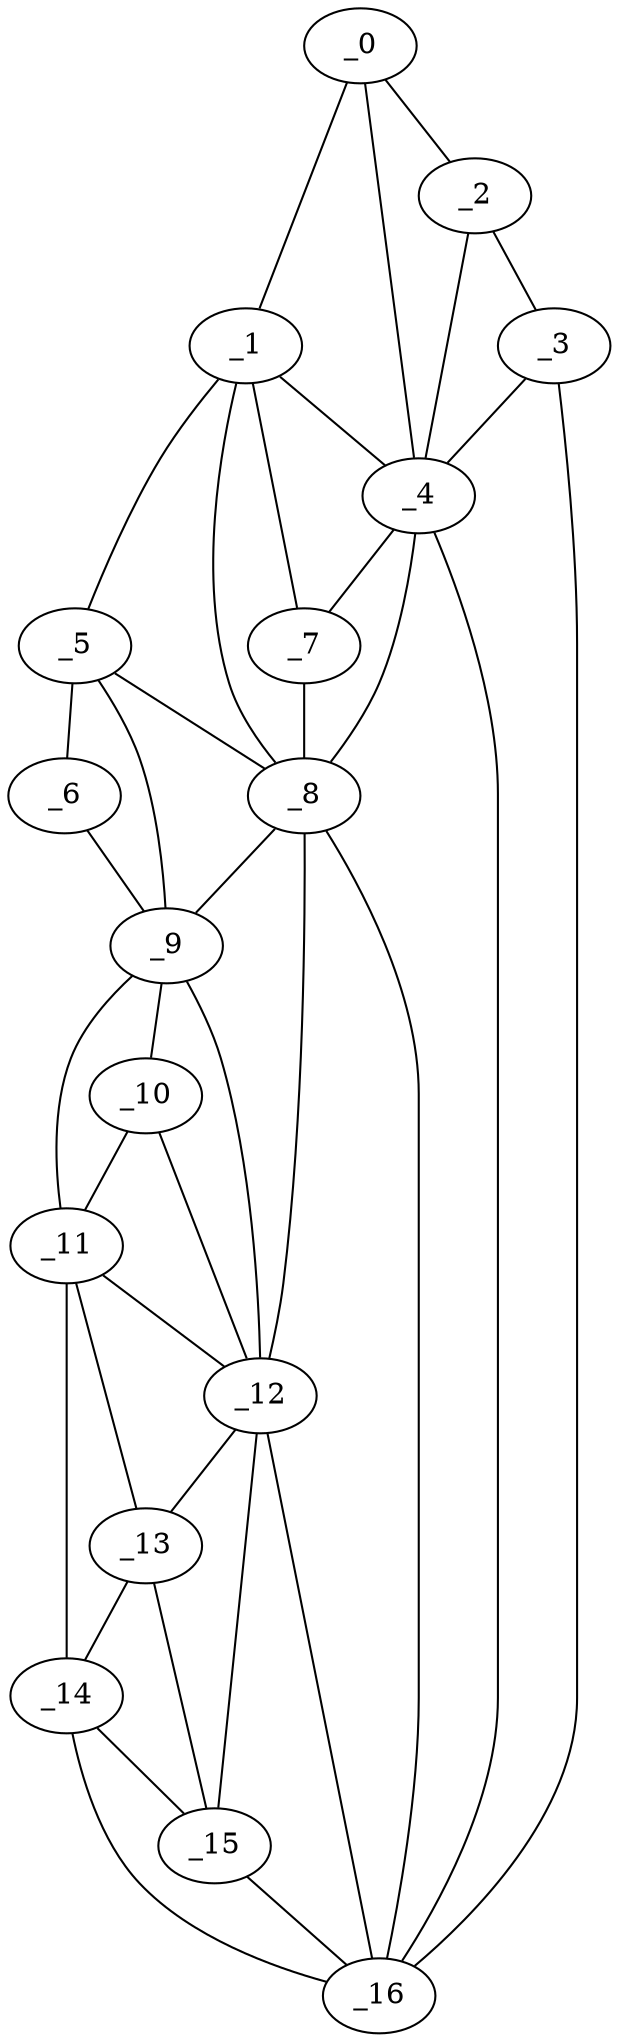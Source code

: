 graph "obj78__300.gxl" {
	_0	 [x=8,
		y=95];
	_1	 [x=17,
		y=56];
	_0 -- _1	 [valence=1];
	_2	 [x=20,
		y=98];
	_0 -- _2	 [valence=1];
	_4	 [x=29,
		y=94];
	_0 -- _4	 [valence=2];
	_1 -- _4	 [valence=2];
	_5	 [x=33,
		y=31];
	_1 -- _5	 [valence=1];
	_7	 [x=47,
		y=80];
	_1 -- _7	 [valence=2];
	_8	 [x=55,
		y=77];
	_1 -- _8	 [valence=1];
	_3	 [x=24,
		y=97];
	_2 -- _3	 [valence=1];
	_2 -- _4	 [valence=2];
	_3 -- _4	 [valence=2];
	_16	 [x=121,
		y=44];
	_3 -- _16	 [valence=1];
	_4 -- _7	 [valence=1];
	_4 -- _8	 [valence=2];
	_4 -- _16	 [valence=2];
	_6	 [x=39,
		y=22];
	_5 -- _6	 [valence=1];
	_5 -- _8	 [valence=2];
	_9	 [x=59,
		y=22];
	_5 -- _9	 [valence=1];
	_6 -- _9	 [valence=1];
	_7 -- _8	 [valence=2];
	_8 -- _9	 [valence=2];
	_12	 [x=85,
		y=40];
	_8 -- _12	 [valence=2];
	_8 -- _16	 [valence=2];
	_10	 [x=68,
		y=23];
	_9 -- _10	 [valence=2];
	_11	 [x=77,
		y=23];
	_9 -- _11	 [valence=1];
	_9 -- _12	 [valence=1];
	_10 -- _11	 [valence=1];
	_10 -- _12	 [valence=2];
	_11 -- _12	 [valence=2];
	_13	 [x=100,
		y=33];
	_11 -- _13	 [valence=2];
	_14	 [x=113,
		y=33];
	_11 -- _14	 [valence=1];
	_12 -- _13	 [valence=2];
	_15	 [x=116,
		y=41];
	_12 -- _15	 [valence=2];
	_12 -- _16	 [valence=2];
	_13 -- _14	 [valence=2];
	_13 -- _15	 [valence=2];
	_14 -- _15	 [valence=2];
	_14 -- _16	 [valence=1];
	_15 -- _16	 [valence=2];
}
